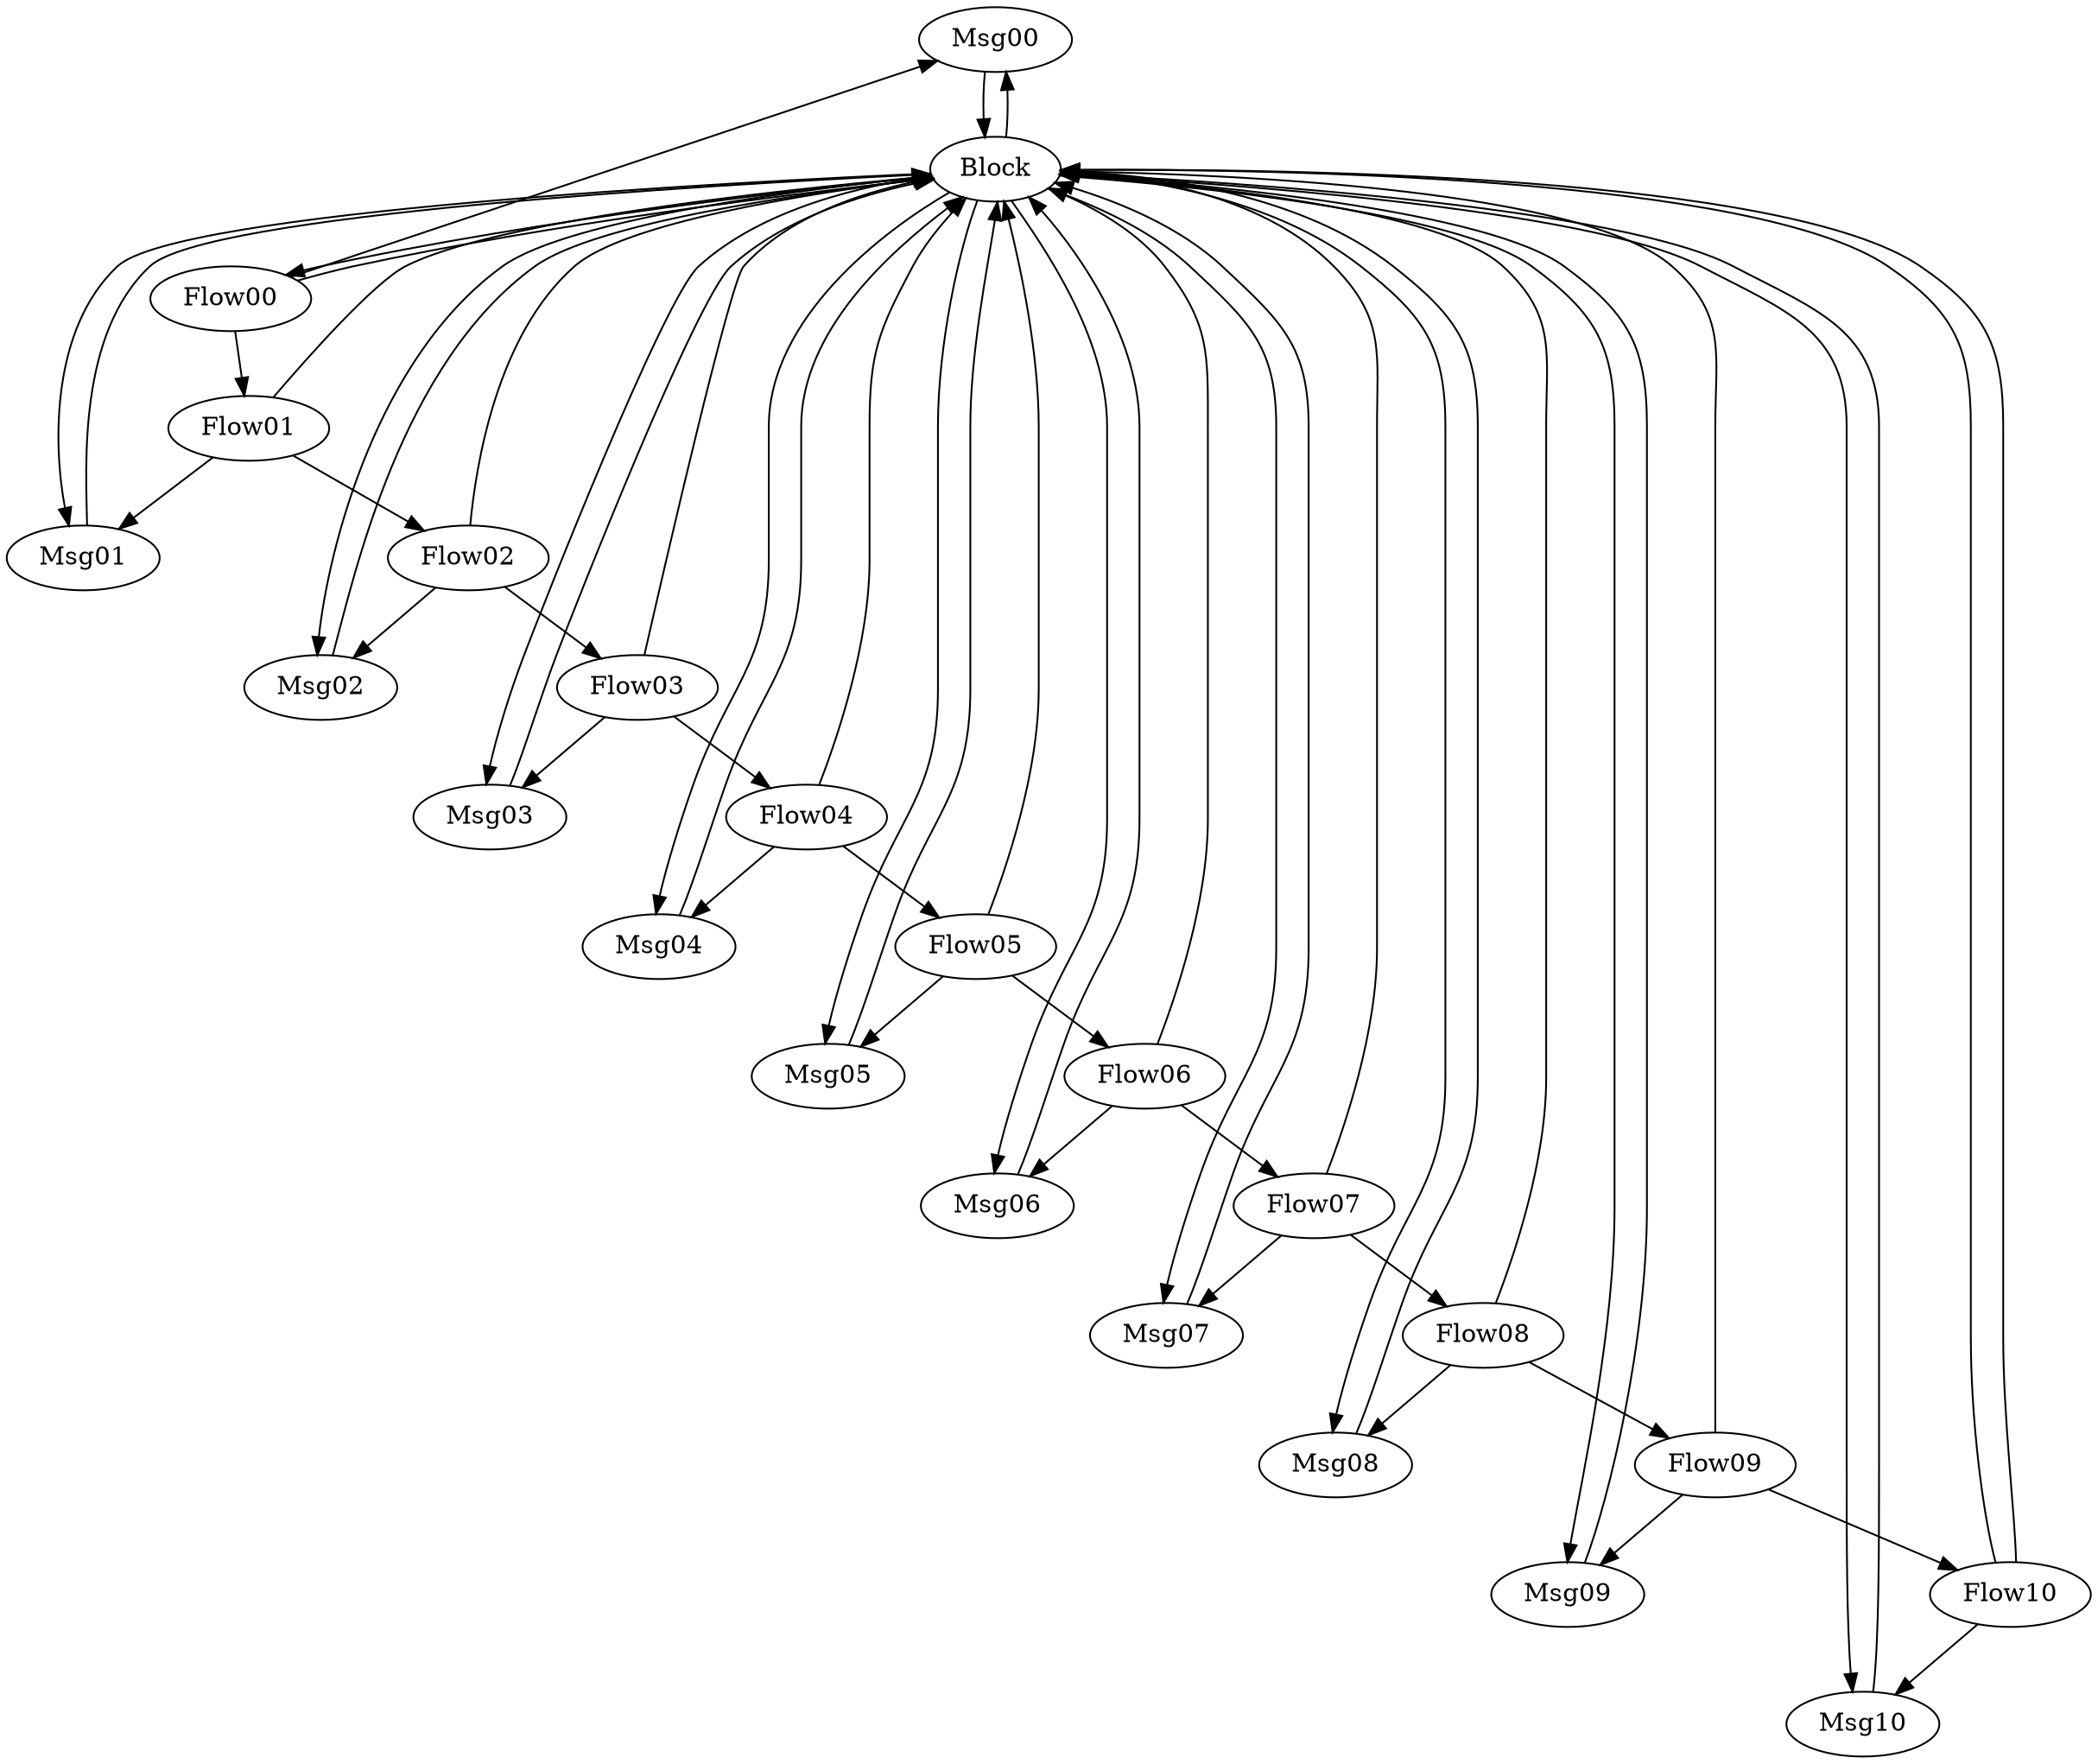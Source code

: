 digraph "altdst-flow-10" {
  node[cpu=0 fid=1 pattern="P-altdst-flow-10" toffs=0 tvalid=0 vabs=0]
  Msg00 [type=tmsg par=0 evtno=10]
  Msg01 [type=tmsg par=1 evtno=11]
  Msg02 [type=tmsg par=2 evtno=12]
  Msg03 [type=tmsg par=3 evtno=13]
  Msg04 [type=tmsg par=4 evtno=14]
  Msg05 [type=tmsg par=5 evtno=15]
  Msg06 [type=tmsg par=6 evtno=16]
  Msg07 [type=tmsg par=7 evtno=17]
  Msg08 [type=tmsg par=8 evtno=18]
  Msg09 [type=tmsg par=9 evtno=19]
  Msg10 [type=tmsg par=10 evtno=20]
  Block [type=block tperiod=10000000 patexit=1 qlo=1 qhi=1 qil=1]
  Flow00 [type=flow prio=0 qty=1 patentry=1]
  Flow01 [type=flow prio=0 qty=1]
  Flow02 [type=flow prio=0 qty=1]
  Flow03 [type=flow prio=0 qty=1]
  Flow04 [type=flow prio=1 qty=1]
  Flow05 [type=flow prio=1 qty=1]
  Flow06 [type=flow prio=1 qty=1]
  Flow07 [type=flow prio=1 qty=1]
  Flow08 [type=flow prio=2 qty=1]
  Flow09 [type=flow prio=2 qty=1]
  Flow10 [type=flow prio=2 qty=1]
  Block -> Flow00 -> Flow01 -> Flow02 -> Flow03 -> Flow04 -> Flow05 -> Flow06 -> Flow07 -> Flow08 -> Flow09 -> Flow10 -> Block [type=defdst]
  Msg00 -> Block [type=defdst]
  Msg01 -> Block [type=defdst]
  Msg02 -> Block [type=defdst]
  Msg03 -> Block [type=defdst]
  Msg04 -> Block [type=defdst]
  Msg05 -> Block [type=defdst]
  Msg06 -> Block [type=defdst]
  Msg07 -> Block [type=defdst]
  Msg08 -> Block [type=defdst]
  Msg09 -> Block [type=defdst]
  Msg10 -> Block [type=defdst]
  Block -> Msg00 [type=altdst]
  Block -> Msg01 [type=altdst]
  Block -> Msg02 [type=altdst]
  Block -> Msg03 [type=altdst]
  Block -> Msg04 [type=altdst]
  Block -> Msg05 [type=altdst]
  Block -> Msg06 [type=altdst]
  Block -> Msg07 [type=altdst]
  Block -> Msg08 [type=altdst]
  Block -> Msg09 [type=altdst]
  Block -> Msg10 [type=altdst]
  Flow00 -> Msg00 [type=flowdst]
  Flow01 -> Msg01 [type=flowdst]
  Flow02 -> Msg02 [type=flowdst]
  Flow03 -> Msg03 [type=flowdst]
  Flow04 -> Msg04 [type=flowdst]
  Flow05 -> Msg05 [type=flowdst]
  Flow06 -> Msg06 [type=flowdst]
  Flow07 -> Msg07 [type=flowdst]
  Flow08 -> Msg08 [type=flowdst]
  Flow09 -> Msg09 [type=flowdst]
  Flow10 -> Msg10 [type=flowdst]
  Flow00 -> Block [type=target]
  Flow01 -> Block [type=target]
  Flow02 -> Block [type=target]
  Flow03 -> Block [type=target]
  Flow04 -> Block [type=target]
  Flow05 -> Block [type=target]
  Flow06 -> Block [type=target]
  Flow07 -> Block [type=target]
  Flow08 -> Block [type=target]
  Flow09 -> Block [type=target]
  Flow10 -> Block [type=target]
}
